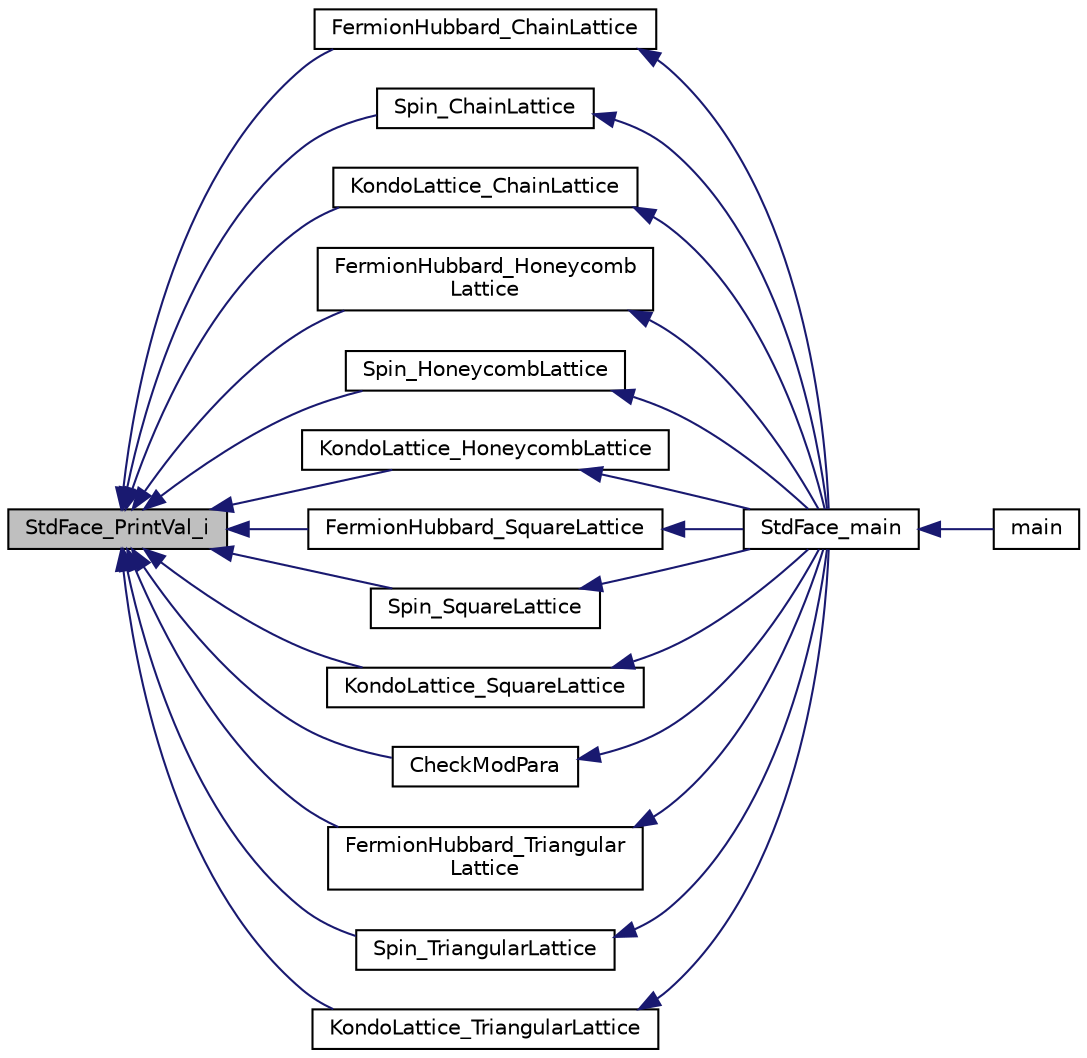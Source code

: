 digraph "StdFace_PrintVal_i"
{
 // INTERACTIVE_SVG=YES
  edge [fontname="Helvetica",fontsize="10",labelfontname="Helvetica",labelfontsize="10"];
  node [fontname="Helvetica",fontsize="10",shape=record];
  rankdir="LR";
  Node1 [label="StdFace_PrintVal_i",height=0.2,width=0.4,color="black", fillcolor="grey75", style="filled", fontcolor="black"];
  Node1 -> Node2 [dir="back",color="midnightblue",fontsize="10",style="solid",fontname="Helvetica"];
  Node2 [label="FermionHubbard_ChainLattice",height=0.2,width=0.4,color="black", fillcolor="white", style="filled",URL="$_std_face___model_util_8h.html#ab440e91549b80c28596f6db5786a140f"];
  Node2 -> Node3 [dir="back",color="midnightblue",fontsize="10",style="solid",fontname="Helvetica"];
  Node3 [label="StdFace_main",height=0.2,width=0.4,color="black", fillcolor="white", style="filled",URL="$_std_face__main_8c.html#ae55faf027f0fa2b17f99755b073ac171"];
  Node3 -> Node4 [dir="back",color="midnightblue",fontsize="10",style="solid",fontname="Helvetica"];
  Node4 [label="main",height=0.2,width=0.4,color="black", fillcolor="white", style="filled",URL="$_h_phi_main_8c.html#a0ddf1224851353fc92bfbff6f499fa97",tooltip="Main program for HPhi. "];
  Node1 -> Node5 [dir="back",color="midnightblue",fontsize="10",style="solid",fontname="Helvetica"];
  Node5 [label="Spin_ChainLattice",height=0.2,width=0.4,color="black", fillcolor="white", style="filled",URL="$_std_face___model_util_8h.html#a248bebeb5959dc715f6eec08e776f18f"];
  Node5 -> Node3 [dir="back",color="midnightblue",fontsize="10",style="solid",fontname="Helvetica"];
  Node1 -> Node6 [dir="back",color="midnightblue",fontsize="10",style="solid",fontname="Helvetica"];
  Node6 [label="KondoLattice_ChainLattice",height=0.2,width=0.4,color="black", fillcolor="white", style="filled",URL="$_std_face___model_util_8h.html#acda4c52a642917cba227ebccb21ff06a"];
  Node6 -> Node3 [dir="back",color="midnightblue",fontsize="10",style="solid",fontname="Helvetica"];
  Node1 -> Node7 [dir="back",color="midnightblue",fontsize="10",style="solid",fontname="Helvetica"];
  Node7 [label="FermionHubbard_Honeycomb\lLattice",height=0.2,width=0.4,color="black", fillcolor="white", style="filled",URL="$_std_face___model_util_8h.html#abd2b582ffb856ae8828d400699d9afe0"];
  Node7 -> Node3 [dir="back",color="midnightblue",fontsize="10",style="solid",fontname="Helvetica"];
  Node1 -> Node8 [dir="back",color="midnightblue",fontsize="10",style="solid",fontname="Helvetica"];
  Node8 [label="Spin_HoneycombLattice",height=0.2,width=0.4,color="black", fillcolor="white", style="filled",URL="$_std_face___model_util_8h.html#a75002fc0f9bd1bdaa57a72fbf61d56e5"];
  Node8 -> Node3 [dir="back",color="midnightblue",fontsize="10",style="solid",fontname="Helvetica"];
  Node1 -> Node9 [dir="back",color="midnightblue",fontsize="10",style="solid",fontname="Helvetica"];
  Node9 [label="KondoLattice_HoneycombLattice",height=0.2,width=0.4,color="black", fillcolor="white", style="filled",URL="$_std_face___model_util_8h.html#adbcd0c55473597b4d4f2d814a25b2fcd"];
  Node9 -> Node3 [dir="back",color="midnightblue",fontsize="10",style="solid",fontname="Helvetica"];
  Node1 -> Node10 [dir="back",color="midnightblue",fontsize="10",style="solid",fontname="Helvetica"];
  Node10 [label="FermionHubbard_SquareLattice",height=0.2,width=0.4,color="black", fillcolor="white", style="filled",URL="$_std_face___model_util_8h.html#afe99a10256a72a6d8ae87eb2afa9999e"];
  Node10 -> Node3 [dir="back",color="midnightblue",fontsize="10",style="solid",fontname="Helvetica"];
  Node1 -> Node11 [dir="back",color="midnightblue",fontsize="10",style="solid",fontname="Helvetica"];
  Node11 [label="Spin_SquareLattice",height=0.2,width=0.4,color="black", fillcolor="white", style="filled",URL="$_std_face___model_util_8h.html#a81c580e0655f14514cb7fc1f2a7c7ab0"];
  Node11 -> Node3 [dir="back",color="midnightblue",fontsize="10",style="solid",fontname="Helvetica"];
  Node1 -> Node12 [dir="back",color="midnightblue",fontsize="10",style="solid",fontname="Helvetica"];
  Node12 [label="KondoLattice_SquareLattice",height=0.2,width=0.4,color="black", fillcolor="white", style="filled",URL="$_std_face___model_util_8h.html#aa9bab3549ff2e0724784e9e15d760af2"];
  Node12 -> Node3 [dir="back",color="midnightblue",fontsize="10",style="solid",fontname="Helvetica"];
  Node1 -> Node13 [dir="back",color="midnightblue",fontsize="10",style="solid",fontname="Helvetica"];
  Node13 [label="CheckModPara",height=0.2,width=0.4,color="black", fillcolor="white", style="filled",URL="$_std_face__main_8c.html#a93dfbb0a2e574416117052125d78dd44"];
  Node13 -> Node3 [dir="back",color="midnightblue",fontsize="10",style="solid",fontname="Helvetica"];
  Node1 -> Node14 [dir="back",color="midnightblue",fontsize="10",style="solid",fontname="Helvetica"];
  Node14 [label="FermionHubbard_Triangular\lLattice",height=0.2,width=0.4,color="black", fillcolor="white", style="filled",URL="$_triangular_lattice_8c.html#a34fd63c9ae7c90f9c931e9aafd38fe9a"];
  Node14 -> Node3 [dir="back",color="midnightblue",fontsize="10",style="solid",fontname="Helvetica"];
  Node1 -> Node15 [dir="back",color="midnightblue",fontsize="10",style="solid",fontname="Helvetica"];
  Node15 [label="Spin_TriangularLattice",height=0.2,width=0.4,color="black", fillcolor="white", style="filled",URL="$_triangular_lattice_8c.html#a06964ed1f0ebe2107cf74e0af6cadebf"];
  Node15 -> Node3 [dir="back",color="midnightblue",fontsize="10",style="solid",fontname="Helvetica"];
  Node1 -> Node16 [dir="back",color="midnightblue",fontsize="10",style="solid",fontname="Helvetica"];
  Node16 [label="KondoLattice_TriangularLattice",height=0.2,width=0.4,color="black", fillcolor="white", style="filled",URL="$_triangular_lattice_8c.html#aa9fe3dfcffa4a9cbab4a60382ea1cd08"];
  Node16 -> Node3 [dir="back",color="midnightblue",fontsize="10",style="solid",fontname="Helvetica"];
}
